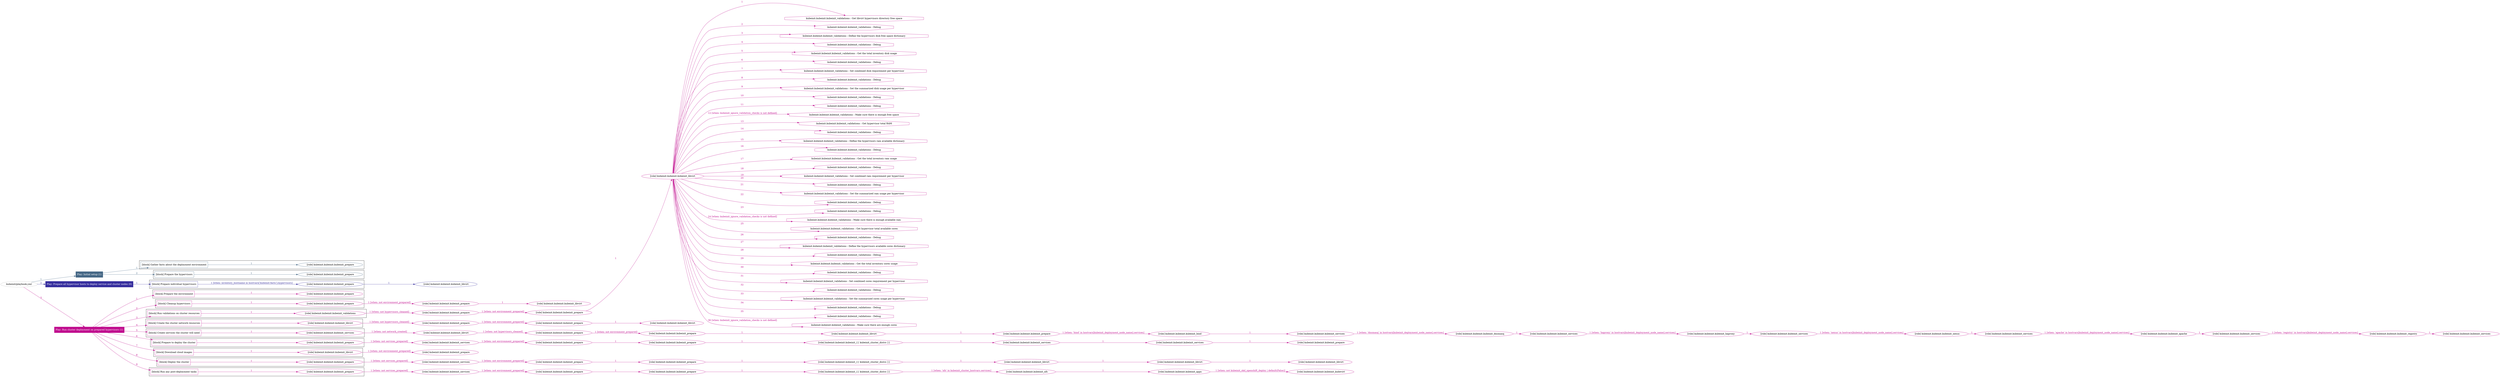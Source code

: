 digraph {
	graph [concentrate=true ordering=in rankdir=LR ratio=fill]
	edge [esep=5 sep=10]
	"kubeinit/playbook.yml" [id=root_node style=dotted]
	play_5c99a466 [label="Play: Initial setup (1)" color="#466886" fontcolor="#ffffff" id=play_5c99a466 shape=box style=filled tooltip=localhost]
	"kubeinit/playbook.yml" -> play_5c99a466 [label="1 " color="#466886" fontcolor="#466886" id=edge_7e2dc261 labeltooltip="1 " tooltip="1 "]
	subgraph "kubeinit.kubeinit.kubeinit_prepare" {
		role_34af8f85 [label="[role] kubeinit.kubeinit.kubeinit_prepare" color="#466886" id=role_34af8f85 tooltip="kubeinit.kubeinit.kubeinit_prepare"]
	}
	subgraph "kubeinit.kubeinit.kubeinit_prepare" {
		role_e4a777b5 [label="[role] kubeinit.kubeinit.kubeinit_prepare" color="#466886" id=role_e4a777b5 tooltip="kubeinit.kubeinit.kubeinit_prepare"]
	}
	subgraph "Play: Initial setup (1)" {
		play_5c99a466 -> block_f324fbff [label=1 color="#466886" fontcolor="#466886" id=edge_88491093 labeltooltip=1 tooltip=1]
		subgraph cluster_block_f324fbff {
			block_f324fbff [label="[block] Gather facts about the deployment environment" color="#466886" id=block_f324fbff labeltooltip="Gather facts about the deployment environment" shape=box tooltip="Gather facts about the deployment environment"]
			block_f324fbff -> role_34af8f85 [label="1 " color="#466886" fontcolor="#466886" id=edge_4bf45ee0 labeltooltip="1 " tooltip="1 "]
		}
		play_5c99a466 -> block_63d90032 [label=2 color="#466886" fontcolor="#466886" id=edge_3ceaa749 labeltooltip=2 tooltip=2]
		subgraph cluster_block_63d90032 {
			block_63d90032 [label="[block] Prepare the hypervisors" color="#466886" id=block_63d90032 labeltooltip="Prepare the hypervisors" shape=box tooltip="Prepare the hypervisors"]
			block_63d90032 -> role_e4a777b5 [label="1 " color="#466886" fontcolor="#466886" id=edge_e89374e8 labeltooltip="1 " tooltip="1 "]
		}
	}
	play_d494e742 [label="Play: Prepare all hypervisor hosts to deploy service and cluster nodes (0)" color="#362e9e" fontcolor="#ffffff" id=play_d494e742 shape=box style=filled tooltip="Play: Prepare all hypervisor hosts to deploy service and cluster nodes (0)"]
	"kubeinit/playbook.yml" -> play_d494e742 [label="2 " color="#362e9e" fontcolor="#362e9e" id=edge_9c14cf0a labeltooltip="2 " tooltip="2 "]
	subgraph "kubeinit.kubeinit.kubeinit_libvirt" {
		role_b16bcd6b [label="[role] kubeinit.kubeinit.kubeinit_libvirt" color="#362e9e" id=role_b16bcd6b tooltip="kubeinit.kubeinit.kubeinit_libvirt"]
	}
	subgraph "kubeinit.kubeinit.kubeinit_prepare" {
		role_6b42bfdc [label="[role] kubeinit.kubeinit.kubeinit_prepare" color="#362e9e" id=role_6b42bfdc tooltip="kubeinit.kubeinit.kubeinit_prepare"]
		role_6b42bfdc -> role_b16bcd6b [label="1 " color="#362e9e" fontcolor="#362e9e" id=edge_ed23b14d labeltooltip="1 " tooltip="1 "]
	}
	subgraph "Play: Prepare all hypervisor hosts to deploy service and cluster nodes (0)" {
		play_d494e742 -> block_8a501523 [label=1 color="#362e9e" fontcolor="#362e9e" id=edge_5e5b84b1 labeltooltip=1 tooltip=1]
		subgraph cluster_block_8a501523 {
			block_8a501523 [label="[block] Prepare individual hypervisors" color="#362e9e" id=block_8a501523 labeltooltip="Prepare individual hypervisors" shape=box tooltip="Prepare individual hypervisors"]
			block_8a501523 -> role_6b42bfdc [label="1 [when: inventory_hostname in hostvars['kubeinit-facts'].hypervisors]" color="#362e9e" fontcolor="#362e9e" id=edge_2b54b463 labeltooltip="1 [when: inventory_hostname in hostvars['kubeinit-facts'].hypervisors]" tooltip="1 [when: inventory_hostname in hostvars['kubeinit-facts'].hypervisors]"]
		}
	}
	play_33bf1ecb [label="Play: Run cluster deployment on prepared hypervisors (1)" color="#c00c8e" fontcolor="#ffffff" id=play_33bf1ecb shape=box style=filled tooltip=localhost]
	"kubeinit/playbook.yml" -> play_33bf1ecb [label="3 " color="#c00c8e" fontcolor="#c00c8e" id=edge_f73b5fb9 labeltooltip="3 " tooltip="3 "]
	subgraph "kubeinit.kubeinit.kubeinit_prepare" {
		role_5987ac2a [label="[role] kubeinit.kubeinit.kubeinit_prepare" color="#c00c8e" id=role_5987ac2a tooltip="kubeinit.kubeinit.kubeinit_prepare"]
	}
	subgraph "kubeinit.kubeinit.kubeinit_libvirt" {
		role_b525a1b9 [label="[role] kubeinit.kubeinit.kubeinit_libvirt" color="#c00c8e" id=role_b525a1b9 tooltip="kubeinit.kubeinit.kubeinit_libvirt"]
	}
	subgraph "kubeinit.kubeinit.kubeinit_prepare" {
		role_767e13ec [label="[role] kubeinit.kubeinit.kubeinit_prepare" color="#c00c8e" id=role_767e13ec tooltip="kubeinit.kubeinit.kubeinit_prepare"]
		role_767e13ec -> role_b525a1b9 [label="1 " color="#c00c8e" fontcolor="#c00c8e" id=edge_c2f069e6 labeltooltip="1 " tooltip="1 "]
	}
	subgraph "kubeinit.kubeinit.kubeinit_prepare" {
		role_9ece06ec [label="[role] kubeinit.kubeinit.kubeinit_prepare" color="#c00c8e" id=role_9ece06ec tooltip="kubeinit.kubeinit.kubeinit_prepare"]
		role_9ece06ec -> role_767e13ec [label="1 [when: not environment_prepared]" color="#c00c8e" fontcolor="#c00c8e" id=edge_c6cbfabf labeltooltip="1 [when: not environment_prepared]" tooltip="1 [when: not environment_prepared]"]
	}
	subgraph "kubeinit.kubeinit.kubeinit_libvirt" {
		role_6f9171a0 [label="[role] kubeinit.kubeinit.kubeinit_libvirt" color="#c00c8e" id=role_6f9171a0 tooltip="kubeinit.kubeinit.kubeinit_libvirt"]
		task_f703b710 [label="kubeinit.kubeinit.kubeinit_validations : Get libvirt hypervisors directory free space" color="#c00c8e" id=task_f703b710 shape=octagon tooltip="kubeinit.kubeinit.kubeinit_validations : Get libvirt hypervisors directory free space"]
		role_6f9171a0 -> task_f703b710 [label="1 " color="#c00c8e" fontcolor="#c00c8e" id=edge_014f2f97 labeltooltip="1 " tooltip="1 "]
		task_9d6e55d0 [label="kubeinit.kubeinit.kubeinit_validations : Debug" color="#c00c8e" id=task_9d6e55d0 shape=octagon tooltip="kubeinit.kubeinit.kubeinit_validations : Debug"]
		role_6f9171a0 -> task_9d6e55d0 [label="2 " color="#c00c8e" fontcolor="#c00c8e" id=edge_39f4445d labeltooltip="2 " tooltip="2 "]
		task_8e30d4af [label="kubeinit.kubeinit.kubeinit_validations : Define the hypervisors disk free space dictionary" color="#c00c8e" id=task_8e30d4af shape=octagon tooltip="kubeinit.kubeinit.kubeinit_validations : Define the hypervisors disk free space dictionary"]
		role_6f9171a0 -> task_8e30d4af [label="3 " color="#c00c8e" fontcolor="#c00c8e" id=edge_c5121850 labeltooltip="3 " tooltip="3 "]
		task_d42afc64 [label="kubeinit.kubeinit.kubeinit_validations : Debug" color="#c00c8e" id=task_d42afc64 shape=octagon tooltip="kubeinit.kubeinit.kubeinit_validations : Debug"]
		role_6f9171a0 -> task_d42afc64 [label="4 " color="#c00c8e" fontcolor="#c00c8e" id=edge_a87c24ce labeltooltip="4 " tooltip="4 "]
		task_1d856bc8 [label="kubeinit.kubeinit.kubeinit_validations : Get the total inventory disk usage" color="#c00c8e" id=task_1d856bc8 shape=octagon tooltip="kubeinit.kubeinit.kubeinit_validations : Get the total inventory disk usage"]
		role_6f9171a0 -> task_1d856bc8 [label="5 " color="#c00c8e" fontcolor="#c00c8e" id=edge_95abd165 labeltooltip="5 " tooltip="5 "]
		task_887218d9 [label="kubeinit.kubeinit.kubeinit_validations : Debug" color="#c00c8e" id=task_887218d9 shape=octagon tooltip="kubeinit.kubeinit.kubeinit_validations : Debug"]
		role_6f9171a0 -> task_887218d9 [label="6 " color="#c00c8e" fontcolor="#c00c8e" id=edge_c5522a22 labeltooltip="6 " tooltip="6 "]
		task_3180db07 [label="kubeinit.kubeinit.kubeinit_validations : Set combined disk requirement per hypervisor" color="#c00c8e" id=task_3180db07 shape=octagon tooltip="kubeinit.kubeinit.kubeinit_validations : Set combined disk requirement per hypervisor"]
		role_6f9171a0 -> task_3180db07 [label="7 " color="#c00c8e" fontcolor="#c00c8e" id=edge_fb82bd19 labeltooltip="7 " tooltip="7 "]
		task_584d4fda [label="kubeinit.kubeinit.kubeinit_validations : Debug" color="#c00c8e" id=task_584d4fda shape=octagon tooltip="kubeinit.kubeinit.kubeinit_validations : Debug"]
		role_6f9171a0 -> task_584d4fda [label="8 " color="#c00c8e" fontcolor="#c00c8e" id=edge_8d7bc2df labeltooltip="8 " tooltip="8 "]
		task_b249da29 [label="kubeinit.kubeinit.kubeinit_validations : Set the summarized disk usage per hypervisor" color="#c00c8e" id=task_b249da29 shape=octagon tooltip="kubeinit.kubeinit.kubeinit_validations : Set the summarized disk usage per hypervisor"]
		role_6f9171a0 -> task_b249da29 [label="9 " color="#c00c8e" fontcolor="#c00c8e" id=edge_1b8c6715 labeltooltip="9 " tooltip="9 "]
		task_771cbb07 [label="kubeinit.kubeinit.kubeinit_validations : Debug" color="#c00c8e" id=task_771cbb07 shape=octagon tooltip="kubeinit.kubeinit.kubeinit_validations : Debug"]
		role_6f9171a0 -> task_771cbb07 [label="10 " color="#c00c8e" fontcolor="#c00c8e" id=edge_d96dd046 labeltooltip="10 " tooltip="10 "]
		task_13e7bee4 [label="kubeinit.kubeinit.kubeinit_validations : Debug" color="#c00c8e" id=task_13e7bee4 shape=octagon tooltip="kubeinit.kubeinit.kubeinit_validations : Debug"]
		role_6f9171a0 -> task_13e7bee4 [label="11 " color="#c00c8e" fontcolor="#c00c8e" id=edge_8b93153e labeltooltip="11 " tooltip="11 "]
		task_4e70f0ee [label="kubeinit.kubeinit.kubeinit_validations : Make sure there is enough free space" color="#c00c8e" id=task_4e70f0ee shape=octagon tooltip="kubeinit.kubeinit.kubeinit_validations : Make sure there is enough free space"]
		role_6f9171a0 -> task_4e70f0ee [label="12 [when: kubeinit_ignore_validation_checks is not defined]" color="#c00c8e" fontcolor="#c00c8e" id=edge_1b67eba4 labeltooltip="12 [when: kubeinit_ignore_validation_checks is not defined]" tooltip="12 [when: kubeinit_ignore_validation_checks is not defined]"]
		task_40e70200 [label="kubeinit.kubeinit.kubeinit_validations : Get hypervisor total RAM" color="#c00c8e" id=task_40e70200 shape=octagon tooltip="kubeinit.kubeinit.kubeinit_validations : Get hypervisor total RAM"]
		role_6f9171a0 -> task_40e70200 [label="13 " color="#c00c8e" fontcolor="#c00c8e" id=edge_d7d9046a labeltooltip="13 " tooltip="13 "]
		task_8af63981 [label="kubeinit.kubeinit.kubeinit_validations : Debug" color="#c00c8e" id=task_8af63981 shape=octagon tooltip="kubeinit.kubeinit.kubeinit_validations : Debug"]
		role_6f9171a0 -> task_8af63981 [label="14 " color="#c00c8e" fontcolor="#c00c8e" id=edge_a952fff7 labeltooltip="14 " tooltip="14 "]
		task_42131ea7 [label="kubeinit.kubeinit.kubeinit_validations : Define the hypervisors ram available dictionary" color="#c00c8e" id=task_42131ea7 shape=octagon tooltip="kubeinit.kubeinit.kubeinit_validations : Define the hypervisors ram available dictionary"]
		role_6f9171a0 -> task_42131ea7 [label="15 " color="#c00c8e" fontcolor="#c00c8e" id=edge_02930f7b labeltooltip="15 " tooltip="15 "]
		task_53682fb7 [label="kubeinit.kubeinit.kubeinit_validations : Debug" color="#c00c8e" id=task_53682fb7 shape=octagon tooltip="kubeinit.kubeinit.kubeinit_validations : Debug"]
		role_6f9171a0 -> task_53682fb7 [label="16 " color="#c00c8e" fontcolor="#c00c8e" id=edge_4909799b labeltooltip="16 " tooltip="16 "]
		task_4faeba9d [label="kubeinit.kubeinit.kubeinit_validations : Get the total inventory ram usage" color="#c00c8e" id=task_4faeba9d shape=octagon tooltip="kubeinit.kubeinit.kubeinit_validations : Get the total inventory ram usage"]
		role_6f9171a0 -> task_4faeba9d [label="17 " color="#c00c8e" fontcolor="#c00c8e" id=edge_c3c23bbe labeltooltip="17 " tooltip="17 "]
		task_2d18dd0c [label="kubeinit.kubeinit.kubeinit_validations : Debug" color="#c00c8e" id=task_2d18dd0c shape=octagon tooltip="kubeinit.kubeinit.kubeinit_validations : Debug"]
		role_6f9171a0 -> task_2d18dd0c [label="18 " color="#c00c8e" fontcolor="#c00c8e" id=edge_abdc17e9 labeltooltip="18 " tooltip="18 "]
		task_f633e2fe [label="kubeinit.kubeinit.kubeinit_validations : Set combined ram requirement per hypervisor" color="#c00c8e" id=task_f633e2fe shape=octagon tooltip="kubeinit.kubeinit.kubeinit_validations : Set combined ram requirement per hypervisor"]
		role_6f9171a0 -> task_f633e2fe [label="19 " color="#c00c8e" fontcolor="#c00c8e" id=edge_15e17220 labeltooltip="19 " tooltip="19 "]
		task_d068dad1 [label="kubeinit.kubeinit.kubeinit_validations : Debug" color="#c00c8e" id=task_d068dad1 shape=octagon tooltip="kubeinit.kubeinit.kubeinit_validations : Debug"]
		role_6f9171a0 -> task_d068dad1 [label="20 " color="#c00c8e" fontcolor="#c00c8e" id=edge_da219333 labeltooltip="20 " tooltip="20 "]
		task_66eb388b [label="kubeinit.kubeinit.kubeinit_validations : Set the summarized ram usage per hypervisor" color="#c00c8e" id=task_66eb388b shape=octagon tooltip="kubeinit.kubeinit.kubeinit_validations : Set the summarized ram usage per hypervisor"]
		role_6f9171a0 -> task_66eb388b [label="21 " color="#c00c8e" fontcolor="#c00c8e" id=edge_6cee4f6b labeltooltip="21 " tooltip="21 "]
		task_38e5e7d8 [label="kubeinit.kubeinit.kubeinit_validations : Debug" color="#c00c8e" id=task_38e5e7d8 shape=octagon tooltip="kubeinit.kubeinit.kubeinit_validations : Debug"]
		role_6f9171a0 -> task_38e5e7d8 [label="22 " color="#c00c8e" fontcolor="#c00c8e" id=edge_f8eb741e labeltooltip="22 " tooltip="22 "]
		task_2fc6ac93 [label="kubeinit.kubeinit.kubeinit_validations : Debug" color="#c00c8e" id=task_2fc6ac93 shape=octagon tooltip="kubeinit.kubeinit.kubeinit_validations : Debug"]
		role_6f9171a0 -> task_2fc6ac93 [label="23 " color="#c00c8e" fontcolor="#c00c8e" id=edge_81775dad labeltooltip="23 " tooltip="23 "]
		task_57d9462a [label="kubeinit.kubeinit.kubeinit_validations : Make sure there is enough available ram" color="#c00c8e" id=task_57d9462a shape=octagon tooltip="kubeinit.kubeinit.kubeinit_validations : Make sure there is enough available ram"]
		role_6f9171a0 -> task_57d9462a [label="24 [when: kubeinit_ignore_validation_checks is not defined]" color="#c00c8e" fontcolor="#c00c8e" id=edge_745aaa46 labeltooltip="24 [when: kubeinit_ignore_validation_checks is not defined]" tooltip="24 [when: kubeinit_ignore_validation_checks is not defined]"]
		task_fc92bfd2 [label="kubeinit.kubeinit.kubeinit_validations : Get hypervisor total available cores" color="#c00c8e" id=task_fc92bfd2 shape=octagon tooltip="kubeinit.kubeinit.kubeinit_validations : Get hypervisor total available cores"]
		role_6f9171a0 -> task_fc92bfd2 [label="25 " color="#c00c8e" fontcolor="#c00c8e" id=edge_4364d1e3 labeltooltip="25 " tooltip="25 "]
		task_fe9d1761 [label="kubeinit.kubeinit.kubeinit_validations : Debug" color="#c00c8e" id=task_fe9d1761 shape=octagon tooltip="kubeinit.kubeinit.kubeinit_validations : Debug"]
		role_6f9171a0 -> task_fe9d1761 [label="26 " color="#c00c8e" fontcolor="#c00c8e" id=edge_5bbd5fed labeltooltip="26 " tooltip="26 "]
		task_ad66e494 [label="kubeinit.kubeinit.kubeinit_validations : Define the hypervisors available cores dictionary" color="#c00c8e" id=task_ad66e494 shape=octagon tooltip="kubeinit.kubeinit.kubeinit_validations : Define the hypervisors available cores dictionary"]
		role_6f9171a0 -> task_ad66e494 [label="27 " color="#c00c8e" fontcolor="#c00c8e" id=edge_616a616b labeltooltip="27 " tooltip="27 "]
		task_203109c0 [label="kubeinit.kubeinit.kubeinit_validations : Debug" color="#c00c8e" id=task_203109c0 shape=octagon tooltip="kubeinit.kubeinit.kubeinit_validations : Debug"]
		role_6f9171a0 -> task_203109c0 [label="28 " color="#c00c8e" fontcolor="#c00c8e" id=edge_78efcf5d labeltooltip="28 " tooltip="28 "]
		task_a86a5114 [label="kubeinit.kubeinit.kubeinit_validations : Get the total inventory cores usage" color="#c00c8e" id=task_a86a5114 shape=octagon tooltip="kubeinit.kubeinit.kubeinit_validations : Get the total inventory cores usage"]
		role_6f9171a0 -> task_a86a5114 [label="29 " color="#c00c8e" fontcolor="#c00c8e" id=edge_77797098 labeltooltip="29 " tooltip="29 "]
		task_17e20940 [label="kubeinit.kubeinit.kubeinit_validations : Debug" color="#c00c8e" id=task_17e20940 shape=octagon tooltip="kubeinit.kubeinit.kubeinit_validations : Debug"]
		role_6f9171a0 -> task_17e20940 [label="30 " color="#c00c8e" fontcolor="#c00c8e" id=edge_a9930880 labeltooltip="30 " tooltip="30 "]
		task_a724cfc0 [label="kubeinit.kubeinit.kubeinit_validations : Set combined cores requirement per hypervisor" color="#c00c8e" id=task_a724cfc0 shape=octagon tooltip="kubeinit.kubeinit.kubeinit_validations : Set combined cores requirement per hypervisor"]
		role_6f9171a0 -> task_a724cfc0 [label="31 " color="#c00c8e" fontcolor="#c00c8e" id=edge_5e309bd7 labeltooltip="31 " tooltip="31 "]
		task_63309397 [label="kubeinit.kubeinit.kubeinit_validations : Debug" color="#c00c8e" id=task_63309397 shape=octagon tooltip="kubeinit.kubeinit.kubeinit_validations : Debug"]
		role_6f9171a0 -> task_63309397 [label="32 " color="#c00c8e" fontcolor="#c00c8e" id=edge_6056fef5 labeltooltip="32 " tooltip="32 "]
		task_ef29998a [label="kubeinit.kubeinit.kubeinit_validations : Set the summarized cores usage per hypervisor" color="#c00c8e" id=task_ef29998a shape=octagon tooltip="kubeinit.kubeinit.kubeinit_validations : Set the summarized cores usage per hypervisor"]
		role_6f9171a0 -> task_ef29998a [label="33 " color="#c00c8e" fontcolor="#c00c8e" id=edge_7eea4b2c labeltooltip="33 " tooltip="33 "]
		task_8859283b [label="kubeinit.kubeinit.kubeinit_validations : Debug" color="#c00c8e" id=task_8859283b shape=octagon tooltip="kubeinit.kubeinit.kubeinit_validations : Debug"]
		role_6f9171a0 -> task_8859283b [label="34 " color="#c00c8e" fontcolor="#c00c8e" id=edge_3e85a217 labeltooltip="34 " tooltip="34 "]
		task_b663260a [label="kubeinit.kubeinit.kubeinit_validations : Debug" color="#c00c8e" id=task_b663260a shape=octagon tooltip="kubeinit.kubeinit.kubeinit_validations : Debug"]
		role_6f9171a0 -> task_b663260a [label="35 " color="#c00c8e" fontcolor="#c00c8e" id=edge_2ee7e3bc labeltooltip="35 " tooltip="35 "]
		task_c486d80b [label="kubeinit.kubeinit.kubeinit_validations : Make sure there are enough cores" color="#c00c8e" id=task_c486d80b shape=octagon tooltip="kubeinit.kubeinit.kubeinit_validations : Make sure there are enough cores"]
		role_6f9171a0 -> task_c486d80b [label="36 [when: kubeinit_ignore_validation_checks is not defined]" color="#c00c8e" fontcolor="#c00c8e" id=edge_ad924ab3 labeltooltip="36 [when: kubeinit_ignore_validation_checks is not defined]" tooltip="36 [when: kubeinit_ignore_validation_checks is not defined]"]
	}
	subgraph "kubeinit.kubeinit.kubeinit_prepare" {
		role_c9b344ee [label="[role] kubeinit.kubeinit.kubeinit_prepare" color="#c00c8e" id=role_c9b344ee tooltip="kubeinit.kubeinit.kubeinit_prepare"]
		role_c9b344ee -> role_6f9171a0 [label="1 " color="#c00c8e" fontcolor="#c00c8e" id=edge_2b127308 labeltooltip="1 " tooltip="1 "]
	}
	subgraph "kubeinit.kubeinit.kubeinit_prepare" {
		role_b4031d76 [label="[role] kubeinit.kubeinit.kubeinit_prepare" color="#c00c8e" id=role_b4031d76 tooltip="kubeinit.kubeinit.kubeinit_prepare"]
		role_b4031d76 -> role_c9b344ee [label="1 [when: not environment_prepared]" color="#c00c8e" fontcolor="#c00c8e" id=edge_d30f6caf labeltooltip="1 [when: not environment_prepared]" tooltip="1 [when: not environment_prepared]"]
	}
	subgraph "kubeinit.kubeinit.kubeinit_validations" {
		role_5e6b2570 [label="[role] kubeinit.kubeinit.kubeinit_validations" color="#c00c8e" id=role_5e6b2570 tooltip="kubeinit.kubeinit.kubeinit_validations"]
		role_5e6b2570 -> role_b4031d76 [label="1 [when: not hypervisors_cleaned]" color="#c00c8e" fontcolor="#c00c8e" id=edge_58dee30b labeltooltip="1 [when: not hypervisors_cleaned]" tooltip="1 [when: not hypervisors_cleaned]"]
	}
	subgraph "kubeinit.kubeinit.kubeinit_libvirt" {
		role_2c23a932 [label="[role] kubeinit.kubeinit.kubeinit_libvirt" color="#c00c8e" id=role_2c23a932 tooltip="kubeinit.kubeinit.kubeinit_libvirt"]
	}
	subgraph "kubeinit.kubeinit.kubeinit_prepare" {
		role_3b877229 [label="[role] kubeinit.kubeinit.kubeinit_prepare" color="#c00c8e" id=role_3b877229 tooltip="kubeinit.kubeinit.kubeinit_prepare"]
		role_3b877229 -> role_2c23a932 [label="1 " color="#c00c8e" fontcolor="#c00c8e" id=edge_6363b45b labeltooltip="1 " tooltip="1 "]
	}
	subgraph "kubeinit.kubeinit.kubeinit_prepare" {
		role_1f5e2b11 [label="[role] kubeinit.kubeinit.kubeinit_prepare" color="#c00c8e" id=role_1f5e2b11 tooltip="kubeinit.kubeinit.kubeinit_prepare"]
		role_1f5e2b11 -> role_3b877229 [label="1 [when: not environment_prepared]" color="#c00c8e" fontcolor="#c00c8e" id=edge_5d38614f labeltooltip="1 [when: not environment_prepared]" tooltip="1 [when: not environment_prepared]"]
	}
	subgraph "kubeinit.kubeinit.kubeinit_libvirt" {
		role_247f5a1c [label="[role] kubeinit.kubeinit.kubeinit_libvirt" color="#c00c8e" id=role_247f5a1c tooltip="kubeinit.kubeinit.kubeinit_libvirt"]
		role_247f5a1c -> role_1f5e2b11 [label="1 [when: not hypervisors_cleaned]" color="#c00c8e" fontcolor="#c00c8e" id=edge_9383cce0 labeltooltip="1 [when: not hypervisors_cleaned]" tooltip="1 [when: not hypervisors_cleaned]"]
	}
	subgraph "kubeinit.kubeinit.kubeinit_services" {
		role_35369fcf [label="[role] kubeinit.kubeinit.kubeinit_services" color="#c00c8e" id=role_35369fcf tooltip="kubeinit.kubeinit.kubeinit_services"]
	}
	subgraph "kubeinit.kubeinit.kubeinit_registry" {
		role_95dafef2 [label="[role] kubeinit.kubeinit.kubeinit_registry" color="#c00c8e" id=role_95dafef2 tooltip="kubeinit.kubeinit.kubeinit_registry"]
		role_95dafef2 -> role_35369fcf [label="1 " color="#c00c8e" fontcolor="#c00c8e" id=edge_2c8bcd8a labeltooltip="1 " tooltip="1 "]
	}
	subgraph "kubeinit.kubeinit.kubeinit_services" {
		role_b43bde59 [label="[role] kubeinit.kubeinit.kubeinit_services" color="#c00c8e" id=role_b43bde59 tooltip="kubeinit.kubeinit.kubeinit_services"]
		role_b43bde59 -> role_95dafef2 [label="1 [when: 'registry' in hostvars[kubeinit_deployment_node_name].services]" color="#c00c8e" fontcolor="#c00c8e" id=edge_2a5930e2 labeltooltip="1 [when: 'registry' in hostvars[kubeinit_deployment_node_name].services]" tooltip="1 [when: 'registry' in hostvars[kubeinit_deployment_node_name].services]"]
	}
	subgraph "kubeinit.kubeinit.kubeinit_apache" {
		role_36ca7b50 [label="[role] kubeinit.kubeinit.kubeinit_apache" color="#c00c8e" id=role_36ca7b50 tooltip="kubeinit.kubeinit.kubeinit_apache"]
		role_36ca7b50 -> role_b43bde59 [label="1 " color="#c00c8e" fontcolor="#c00c8e" id=edge_6679fb35 labeltooltip="1 " tooltip="1 "]
	}
	subgraph "kubeinit.kubeinit.kubeinit_services" {
		role_616ab88c [label="[role] kubeinit.kubeinit.kubeinit_services" color="#c00c8e" id=role_616ab88c tooltip="kubeinit.kubeinit.kubeinit_services"]
		role_616ab88c -> role_36ca7b50 [label="1 [when: 'apache' in hostvars[kubeinit_deployment_node_name].services]" color="#c00c8e" fontcolor="#c00c8e" id=edge_a7813ac2 labeltooltip="1 [when: 'apache' in hostvars[kubeinit_deployment_node_name].services]" tooltip="1 [when: 'apache' in hostvars[kubeinit_deployment_node_name].services]"]
	}
	subgraph "kubeinit.kubeinit.kubeinit_nexus" {
		role_314c5c41 [label="[role] kubeinit.kubeinit.kubeinit_nexus" color="#c00c8e" id=role_314c5c41 tooltip="kubeinit.kubeinit.kubeinit_nexus"]
		role_314c5c41 -> role_616ab88c [label="1 " color="#c00c8e" fontcolor="#c00c8e" id=edge_a4bbc3a4 labeltooltip="1 " tooltip="1 "]
	}
	subgraph "kubeinit.kubeinit.kubeinit_services" {
		role_98accb48 [label="[role] kubeinit.kubeinit.kubeinit_services" color="#c00c8e" id=role_98accb48 tooltip="kubeinit.kubeinit.kubeinit_services"]
		role_98accb48 -> role_314c5c41 [label="1 [when: 'nexus' in hostvars[kubeinit_deployment_node_name].services]" color="#c00c8e" fontcolor="#c00c8e" id=edge_8d2dc3e3 labeltooltip="1 [when: 'nexus' in hostvars[kubeinit_deployment_node_name].services]" tooltip="1 [when: 'nexus' in hostvars[kubeinit_deployment_node_name].services]"]
	}
	subgraph "kubeinit.kubeinit.kubeinit_haproxy" {
		role_353b5c9f [label="[role] kubeinit.kubeinit.kubeinit_haproxy" color="#c00c8e" id=role_353b5c9f tooltip="kubeinit.kubeinit.kubeinit_haproxy"]
		role_353b5c9f -> role_98accb48 [label="1 " color="#c00c8e" fontcolor="#c00c8e" id=edge_e338629b labeltooltip="1 " tooltip="1 "]
	}
	subgraph "kubeinit.kubeinit.kubeinit_services" {
		role_e20e6d18 [label="[role] kubeinit.kubeinit.kubeinit_services" color="#c00c8e" id=role_e20e6d18 tooltip="kubeinit.kubeinit.kubeinit_services"]
		role_e20e6d18 -> role_353b5c9f [label="1 [when: 'haproxy' in hostvars[kubeinit_deployment_node_name].services]" color="#c00c8e" fontcolor="#c00c8e" id=edge_1ec7791d labeltooltip="1 [when: 'haproxy' in hostvars[kubeinit_deployment_node_name].services]" tooltip="1 [when: 'haproxy' in hostvars[kubeinit_deployment_node_name].services]"]
	}
	subgraph "kubeinit.kubeinit.kubeinit_dnsmasq" {
		role_7e067e6f [label="[role] kubeinit.kubeinit.kubeinit_dnsmasq" color="#c00c8e" id=role_7e067e6f tooltip="kubeinit.kubeinit.kubeinit_dnsmasq"]
		role_7e067e6f -> role_e20e6d18 [label="1 " color="#c00c8e" fontcolor="#c00c8e" id=edge_558732ba labeltooltip="1 " tooltip="1 "]
	}
	subgraph "kubeinit.kubeinit.kubeinit_services" {
		role_427de746 [label="[role] kubeinit.kubeinit.kubeinit_services" color="#c00c8e" id=role_427de746 tooltip="kubeinit.kubeinit.kubeinit_services"]
		role_427de746 -> role_7e067e6f [label="1 [when: 'dnsmasq' in hostvars[kubeinit_deployment_node_name].services]" color="#c00c8e" fontcolor="#c00c8e" id=edge_7f3889e0 labeltooltip="1 [when: 'dnsmasq' in hostvars[kubeinit_deployment_node_name].services]" tooltip="1 [when: 'dnsmasq' in hostvars[kubeinit_deployment_node_name].services]"]
	}
	subgraph "kubeinit.kubeinit.kubeinit_bind" {
		role_2ffac763 [label="[role] kubeinit.kubeinit.kubeinit_bind" color="#c00c8e" id=role_2ffac763 tooltip="kubeinit.kubeinit.kubeinit_bind"]
		role_2ffac763 -> role_427de746 [label="1 " color="#c00c8e" fontcolor="#c00c8e" id=edge_ca4e6dd1 labeltooltip="1 " tooltip="1 "]
	}
	subgraph "kubeinit.kubeinit.kubeinit_prepare" {
		role_dc017357 [label="[role] kubeinit.kubeinit.kubeinit_prepare" color="#c00c8e" id=role_dc017357 tooltip="kubeinit.kubeinit.kubeinit_prepare"]
		role_dc017357 -> role_2ffac763 [label="1 [when: 'bind' in hostvars[kubeinit_deployment_node_name].services]" color="#c00c8e" fontcolor="#c00c8e" id=edge_13e6cf5d labeltooltip="1 [when: 'bind' in hostvars[kubeinit_deployment_node_name].services]" tooltip="1 [when: 'bind' in hostvars[kubeinit_deployment_node_name].services]"]
	}
	subgraph "kubeinit.kubeinit.kubeinit_libvirt" {
		role_4559da18 [label="[role] kubeinit.kubeinit.kubeinit_libvirt" color="#c00c8e" id=role_4559da18 tooltip="kubeinit.kubeinit.kubeinit_libvirt"]
		role_4559da18 -> role_dc017357 [label="1 " color="#c00c8e" fontcolor="#c00c8e" id=edge_bd3247bf labeltooltip="1 " tooltip="1 "]
	}
	subgraph "kubeinit.kubeinit.kubeinit_prepare" {
		role_ea6e1eab [label="[role] kubeinit.kubeinit.kubeinit_prepare" color="#c00c8e" id=role_ea6e1eab tooltip="kubeinit.kubeinit.kubeinit_prepare"]
		role_ea6e1eab -> role_4559da18 [label="1 " color="#c00c8e" fontcolor="#c00c8e" id=edge_2062f4eb labeltooltip="1 " tooltip="1 "]
	}
	subgraph "kubeinit.kubeinit.kubeinit_prepare" {
		role_d5fa55b1 [label="[role] kubeinit.kubeinit.kubeinit_prepare" color="#c00c8e" id=role_d5fa55b1 tooltip="kubeinit.kubeinit.kubeinit_prepare"]
		role_d5fa55b1 -> role_ea6e1eab [label="1 [when: not environment_prepared]" color="#c00c8e" fontcolor="#c00c8e" id=edge_d974ea6e labeltooltip="1 [when: not environment_prepared]" tooltip="1 [when: not environment_prepared]"]
	}
	subgraph "kubeinit.kubeinit.kubeinit_libvirt" {
		role_de46eeeb [label="[role] kubeinit.kubeinit.kubeinit_libvirt" color="#c00c8e" id=role_de46eeeb tooltip="kubeinit.kubeinit.kubeinit_libvirt"]
		role_de46eeeb -> role_d5fa55b1 [label="1 [when: not hypervisors_cleaned]" color="#c00c8e" fontcolor="#c00c8e" id=edge_bcb37d48 labeltooltip="1 [when: not hypervisors_cleaned]" tooltip="1 [when: not hypervisors_cleaned]"]
	}
	subgraph "kubeinit.kubeinit.kubeinit_services" {
		role_b850823c [label="[role] kubeinit.kubeinit.kubeinit_services" color="#c00c8e" id=role_b850823c tooltip="kubeinit.kubeinit.kubeinit_services"]
		role_b850823c -> role_de46eeeb [label="1 [when: not network_created]" color="#c00c8e" fontcolor="#c00c8e" id=edge_48bcdf7f labeltooltip="1 [when: not network_created]" tooltip="1 [when: not network_created]"]
	}
	subgraph "kubeinit.kubeinit.kubeinit_prepare" {
		role_5b842cc3 [label="[role] kubeinit.kubeinit.kubeinit_prepare" color="#c00c8e" id=role_5b842cc3 tooltip="kubeinit.kubeinit.kubeinit_prepare"]
	}
	subgraph "kubeinit.kubeinit.kubeinit_services" {
		role_7680458b [label="[role] kubeinit.kubeinit.kubeinit_services" color="#c00c8e" id=role_7680458b tooltip="kubeinit.kubeinit.kubeinit_services"]
		role_7680458b -> role_5b842cc3 [label="1 " color="#c00c8e" fontcolor="#c00c8e" id=edge_f100a3db labeltooltip="1 " tooltip="1 "]
	}
	subgraph "kubeinit.kubeinit.kubeinit_services" {
		role_f9762a4c [label="[role] kubeinit.kubeinit.kubeinit_services" color="#c00c8e" id=role_f9762a4c tooltip="kubeinit.kubeinit.kubeinit_services"]
		role_f9762a4c -> role_7680458b [label="1 " color="#c00c8e" fontcolor="#c00c8e" id=edge_e8530cc9 labeltooltip="1 " tooltip="1 "]
	}
	subgraph "kubeinit.kubeinit.kubeinit_{{ kubeinit_cluster_distro }}" {
		role_222b63ae [label="[role] kubeinit.kubeinit.kubeinit_{{ kubeinit_cluster_distro }}" color="#c00c8e" id=role_222b63ae tooltip="kubeinit.kubeinit.kubeinit_{{ kubeinit_cluster_distro }}"]
		role_222b63ae -> role_f9762a4c [label="1 " color="#c00c8e" fontcolor="#c00c8e" id=edge_f5c2d0c4 labeltooltip="1 " tooltip="1 "]
	}
	subgraph "kubeinit.kubeinit.kubeinit_prepare" {
		role_851c0f9b [label="[role] kubeinit.kubeinit.kubeinit_prepare" color="#c00c8e" id=role_851c0f9b tooltip="kubeinit.kubeinit.kubeinit_prepare"]
		role_851c0f9b -> role_222b63ae [label="1 " color="#c00c8e" fontcolor="#c00c8e" id=edge_91cbc01b labeltooltip="1 " tooltip="1 "]
	}
	subgraph "kubeinit.kubeinit.kubeinit_prepare" {
		role_83fd35dd [label="[role] kubeinit.kubeinit.kubeinit_prepare" color="#c00c8e" id=role_83fd35dd tooltip="kubeinit.kubeinit.kubeinit_prepare"]
		role_83fd35dd -> role_851c0f9b [label="1 " color="#c00c8e" fontcolor="#c00c8e" id=edge_ec6b3aee labeltooltip="1 " tooltip="1 "]
	}
	subgraph "kubeinit.kubeinit.kubeinit_services" {
		role_d7ab0001 [label="[role] kubeinit.kubeinit.kubeinit_services" color="#c00c8e" id=role_d7ab0001 tooltip="kubeinit.kubeinit.kubeinit_services"]
		role_d7ab0001 -> role_83fd35dd [label="1 [when: not environment_prepared]" color="#c00c8e" fontcolor="#c00c8e" id=edge_3117620d labeltooltip="1 [when: not environment_prepared]" tooltip="1 [when: not environment_prepared]"]
	}
	subgraph "kubeinit.kubeinit.kubeinit_prepare" {
		role_58bd2fcf [label="[role] kubeinit.kubeinit.kubeinit_prepare" color="#c00c8e" id=role_58bd2fcf tooltip="kubeinit.kubeinit.kubeinit_prepare"]
		role_58bd2fcf -> role_d7ab0001 [label="1 [when: not services_prepared]" color="#c00c8e" fontcolor="#c00c8e" id=edge_dd01297f labeltooltip="1 [when: not services_prepared]" tooltip="1 [when: not services_prepared]"]
	}
	subgraph "kubeinit.kubeinit.kubeinit_prepare" {
		role_1a55c65d [label="[role] kubeinit.kubeinit.kubeinit_prepare" color="#c00c8e" id=role_1a55c65d tooltip="kubeinit.kubeinit.kubeinit_prepare"]
	}
	subgraph "kubeinit.kubeinit.kubeinit_libvirt" {
		role_2d58b0aa [label="[role] kubeinit.kubeinit.kubeinit_libvirt" color="#c00c8e" id=role_2d58b0aa tooltip="kubeinit.kubeinit.kubeinit_libvirt"]
		role_2d58b0aa -> role_1a55c65d [label="1 [when: not environment_prepared]" color="#c00c8e" fontcolor="#c00c8e" id=edge_f53e626e labeltooltip="1 [when: not environment_prepared]" tooltip="1 [when: not environment_prepared]"]
	}
	subgraph "kubeinit.kubeinit.kubeinit_libvirt" {
		role_87c21a27 [label="[role] kubeinit.kubeinit.kubeinit_libvirt" color="#c00c8e" id=role_87c21a27 tooltip="kubeinit.kubeinit.kubeinit_libvirt"]
	}
	subgraph "kubeinit.kubeinit.kubeinit_libvirt" {
		role_3e515b34 [label="[role] kubeinit.kubeinit.kubeinit_libvirt" color="#c00c8e" id=role_3e515b34 tooltip="kubeinit.kubeinit.kubeinit_libvirt"]
		role_3e515b34 -> role_87c21a27 [label="1 " color="#c00c8e" fontcolor="#c00c8e" id=edge_c18696ae labeltooltip="1 " tooltip="1 "]
	}
	subgraph "kubeinit.kubeinit.kubeinit_libvirt" {
		role_c694a058 [label="[role] kubeinit.kubeinit.kubeinit_libvirt" color="#c00c8e" id=role_c694a058 tooltip="kubeinit.kubeinit.kubeinit_libvirt"]
		role_c694a058 -> role_3e515b34 [label="1 " color="#c00c8e" fontcolor="#c00c8e" id=edge_cc2ac09c labeltooltip="1 " tooltip="1 "]
	}
	subgraph "kubeinit.kubeinit.kubeinit_{{ kubeinit_cluster_distro }}" {
		role_6eafe3a1 [label="[role] kubeinit.kubeinit.kubeinit_{{ kubeinit_cluster_distro }}" color="#c00c8e" id=role_6eafe3a1 tooltip="kubeinit.kubeinit.kubeinit_{{ kubeinit_cluster_distro }}"]
		role_6eafe3a1 -> role_c694a058 [label="1 " color="#c00c8e" fontcolor="#c00c8e" id=edge_71a7f709 labeltooltip="1 " tooltip="1 "]
	}
	subgraph "kubeinit.kubeinit.kubeinit_prepare" {
		role_7a03b408 [label="[role] kubeinit.kubeinit.kubeinit_prepare" color="#c00c8e" id=role_7a03b408 tooltip="kubeinit.kubeinit.kubeinit_prepare"]
		role_7a03b408 -> role_6eafe3a1 [label="1 " color="#c00c8e" fontcolor="#c00c8e" id=edge_2451a681 labeltooltip="1 " tooltip="1 "]
	}
	subgraph "kubeinit.kubeinit.kubeinit_prepare" {
		role_1599fa2d [label="[role] kubeinit.kubeinit.kubeinit_prepare" color="#c00c8e" id=role_1599fa2d tooltip="kubeinit.kubeinit.kubeinit_prepare"]
		role_1599fa2d -> role_7a03b408 [label="1 " color="#c00c8e" fontcolor="#c00c8e" id=edge_f1c278de labeltooltip="1 " tooltip="1 "]
	}
	subgraph "kubeinit.kubeinit.kubeinit_services" {
		role_9f18c917 [label="[role] kubeinit.kubeinit.kubeinit_services" color="#c00c8e" id=role_9f18c917 tooltip="kubeinit.kubeinit.kubeinit_services"]
		role_9f18c917 -> role_1599fa2d [label="1 [when: not environment_prepared]" color="#c00c8e" fontcolor="#c00c8e" id=edge_dbc4e6a9 labeltooltip="1 [when: not environment_prepared]" tooltip="1 [when: not environment_prepared]"]
	}
	subgraph "kubeinit.kubeinit.kubeinit_prepare" {
		role_8ca0bc6d [label="[role] kubeinit.kubeinit.kubeinit_prepare" color="#c00c8e" id=role_8ca0bc6d tooltip="kubeinit.kubeinit.kubeinit_prepare"]
		role_8ca0bc6d -> role_9f18c917 [label="1 [when: not services_prepared]" color="#c00c8e" fontcolor="#c00c8e" id=edge_a99c3b12 labeltooltip="1 [when: not services_prepared]" tooltip="1 [when: not services_prepared]"]
	}
	subgraph "kubeinit.kubeinit.kubeinit_kubevirt" {
		role_75876237 [label="[role] kubeinit.kubeinit.kubeinit_kubevirt" color="#c00c8e" id=role_75876237 tooltip="kubeinit.kubeinit.kubeinit_kubevirt"]
	}
	subgraph "kubeinit.kubeinit.kubeinit_apps" {
		role_922e1b96 [label="[role] kubeinit.kubeinit.kubeinit_apps" color="#c00c8e" id=role_922e1b96 tooltip="kubeinit.kubeinit.kubeinit_apps"]
		role_922e1b96 -> role_75876237 [label="1 [when: not kubeinit_okd_openshift_deploy | default(False)]" color="#c00c8e" fontcolor="#c00c8e" id=edge_03e44ede labeltooltip="1 [when: not kubeinit_okd_openshift_deploy | default(False)]" tooltip="1 [when: not kubeinit_okd_openshift_deploy | default(False)]"]
	}
	subgraph "kubeinit.kubeinit.kubeinit_nfs" {
		role_95515a85 [label="[role] kubeinit.kubeinit.kubeinit_nfs" color="#c00c8e" id=role_95515a85 tooltip="kubeinit.kubeinit.kubeinit_nfs"]
		role_95515a85 -> role_922e1b96 [label="1 " color="#c00c8e" fontcolor="#c00c8e" id=edge_66bf61e7 labeltooltip="1 " tooltip="1 "]
	}
	subgraph "kubeinit.kubeinit.kubeinit_{{ kubeinit_cluster_distro }}" {
		role_cf87419e [label="[role] kubeinit.kubeinit.kubeinit_{{ kubeinit_cluster_distro }}" color="#c00c8e" id=role_cf87419e tooltip="kubeinit.kubeinit.kubeinit_{{ kubeinit_cluster_distro }}"]
		role_cf87419e -> role_95515a85 [label="1 [when: 'nfs' in kubeinit_cluster_hostvars.services]" color="#c00c8e" fontcolor="#c00c8e" id=edge_a10f80a0 labeltooltip="1 [when: 'nfs' in kubeinit_cluster_hostvars.services]" tooltip="1 [when: 'nfs' in kubeinit_cluster_hostvars.services]"]
	}
	subgraph "kubeinit.kubeinit.kubeinit_prepare" {
		role_3704ca89 [label="[role] kubeinit.kubeinit.kubeinit_prepare" color="#c00c8e" id=role_3704ca89 tooltip="kubeinit.kubeinit.kubeinit_prepare"]
		role_3704ca89 -> role_cf87419e [label="1 " color="#c00c8e" fontcolor="#c00c8e" id=edge_21ffb6d4 labeltooltip="1 " tooltip="1 "]
	}
	subgraph "kubeinit.kubeinit.kubeinit_prepare" {
		role_39e70d10 [label="[role] kubeinit.kubeinit.kubeinit_prepare" color="#c00c8e" id=role_39e70d10 tooltip="kubeinit.kubeinit.kubeinit_prepare"]
		role_39e70d10 -> role_3704ca89 [label="1 " color="#c00c8e" fontcolor="#c00c8e" id=edge_9c9e2ee8 labeltooltip="1 " tooltip="1 "]
	}
	subgraph "kubeinit.kubeinit.kubeinit_services" {
		role_0cde4538 [label="[role] kubeinit.kubeinit.kubeinit_services" color="#c00c8e" id=role_0cde4538 tooltip="kubeinit.kubeinit.kubeinit_services"]
		role_0cde4538 -> role_39e70d10 [label="1 [when: not environment_prepared]" color="#c00c8e" fontcolor="#c00c8e" id=edge_bf52b864 labeltooltip="1 [when: not environment_prepared]" tooltip="1 [when: not environment_prepared]"]
	}
	subgraph "kubeinit.kubeinit.kubeinit_prepare" {
		role_6c479015 [label="[role] kubeinit.kubeinit.kubeinit_prepare" color="#c00c8e" id=role_6c479015 tooltip="kubeinit.kubeinit.kubeinit_prepare"]
		role_6c479015 -> role_0cde4538 [label="1 [when: not services_prepared]" color="#c00c8e" fontcolor="#c00c8e" id=edge_e04b2aac labeltooltip="1 [when: not services_prepared]" tooltip="1 [when: not services_prepared]"]
	}
	subgraph "Play: Run cluster deployment on prepared hypervisors (1)" {
		play_33bf1ecb -> block_f34e7058 [label=1 color="#c00c8e" fontcolor="#c00c8e" id=edge_73fb4620 labeltooltip=1 tooltip=1]
		subgraph cluster_block_f34e7058 {
			block_f34e7058 [label="[block] Prepare the environment" color="#c00c8e" id=block_f34e7058 labeltooltip="Prepare the environment" shape=box tooltip="Prepare the environment"]
			block_f34e7058 -> role_5987ac2a [label="1 " color="#c00c8e" fontcolor="#c00c8e" id=edge_57fecf33 labeltooltip="1 " tooltip="1 "]
		}
		play_33bf1ecb -> block_a7b2bc36 [label=2 color="#c00c8e" fontcolor="#c00c8e" id=edge_61e25744 labeltooltip=2 tooltip=2]
		subgraph cluster_block_a7b2bc36 {
			block_a7b2bc36 [label="[block] Cleanup hypervisors" color="#c00c8e" id=block_a7b2bc36 labeltooltip="Cleanup hypervisors" shape=box tooltip="Cleanup hypervisors"]
			block_a7b2bc36 -> role_9ece06ec [label="1 " color="#c00c8e" fontcolor="#c00c8e" id=edge_299277aa labeltooltip="1 " tooltip="1 "]
		}
		play_33bf1ecb -> block_98e16655 [label=3 color="#c00c8e" fontcolor="#c00c8e" id=edge_3a65166d labeltooltip=3 tooltip=3]
		subgraph cluster_block_98e16655 {
			block_98e16655 [label="[block] Run validations on cluster resources" color="#c00c8e" id=block_98e16655 labeltooltip="Run validations on cluster resources" shape=box tooltip="Run validations on cluster resources"]
			block_98e16655 -> role_5e6b2570 [label="1 " color="#c00c8e" fontcolor="#c00c8e" id=edge_a9108829 labeltooltip="1 " tooltip="1 "]
		}
		play_33bf1ecb -> block_08d4e75e [label=4 color="#c00c8e" fontcolor="#c00c8e" id=edge_89394a59 labeltooltip=4 tooltip=4]
		subgraph cluster_block_08d4e75e {
			block_08d4e75e [label="[block] Create the cluster network resources" color="#c00c8e" id=block_08d4e75e labeltooltip="Create the cluster network resources" shape=box tooltip="Create the cluster network resources"]
			block_08d4e75e -> role_247f5a1c [label="1 " color="#c00c8e" fontcolor="#c00c8e" id=edge_921fb7c2 labeltooltip="1 " tooltip="1 "]
		}
		play_33bf1ecb -> block_317a15bd [label=5 color="#c00c8e" fontcolor="#c00c8e" id=edge_c524ee0e labeltooltip=5 tooltip=5]
		subgraph cluster_block_317a15bd {
			block_317a15bd [label="[block] Create services the cluster will need" color="#c00c8e" id=block_317a15bd labeltooltip="Create services the cluster will need" shape=box tooltip="Create services the cluster will need"]
			block_317a15bd -> role_b850823c [label="1 " color="#c00c8e" fontcolor="#c00c8e" id=edge_2a41bbb9 labeltooltip="1 " tooltip="1 "]
		}
		play_33bf1ecb -> block_0ec3ff5d [label=6 color="#c00c8e" fontcolor="#c00c8e" id=edge_cdb58ce9 labeltooltip=6 tooltip=6]
		subgraph cluster_block_0ec3ff5d {
			block_0ec3ff5d [label="[block] Prepare to deploy the cluster" color="#c00c8e" id=block_0ec3ff5d labeltooltip="Prepare to deploy the cluster" shape=box tooltip="Prepare to deploy the cluster"]
			block_0ec3ff5d -> role_58bd2fcf [label="1 " color="#c00c8e" fontcolor="#c00c8e" id=edge_5dfbafbf labeltooltip="1 " tooltip="1 "]
		}
		play_33bf1ecb -> block_62661544 [label=7 color="#c00c8e" fontcolor="#c00c8e" id=edge_b9902ab7 labeltooltip=7 tooltip=7]
		subgraph cluster_block_62661544 {
			block_62661544 [label="[block] Download cloud images" color="#c00c8e" id=block_62661544 labeltooltip="Download cloud images" shape=box tooltip="Download cloud images"]
			block_62661544 -> role_2d58b0aa [label="1 " color="#c00c8e" fontcolor="#c00c8e" id=edge_3334795d labeltooltip="1 " tooltip="1 "]
		}
		play_33bf1ecb -> block_9b6635c7 [label=8 color="#c00c8e" fontcolor="#c00c8e" id=edge_cf30adcd labeltooltip=8 tooltip=8]
		subgraph cluster_block_9b6635c7 {
			block_9b6635c7 [label="[block] Deploy the cluster" color="#c00c8e" id=block_9b6635c7 labeltooltip="Deploy the cluster" shape=box tooltip="Deploy the cluster"]
			block_9b6635c7 -> role_8ca0bc6d [label="1 " color="#c00c8e" fontcolor="#c00c8e" id=edge_3891c74c labeltooltip="1 " tooltip="1 "]
		}
		play_33bf1ecb -> block_0bc6e0c6 [label=9 color="#c00c8e" fontcolor="#c00c8e" id=edge_e7d2bdd9 labeltooltip=9 tooltip=9]
		subgraph cluster_block_0bc6e0c6 {
			block_0bc6e0c6 [label="[block] Run any post-deployment tasks" color="#c00c8e" id=block_0bc6e0c6 labeltooltip="Run any post-deployment tasks" shape=box tooltip="Run any post-deployment tasks"]
			block_0bc6e0c6 -> role_6c479015 [label="1 " color="#c00c8e" fontcolor="#c00c8e" id=edge_4a3570e1 labeltooltip="1 " tooltip="1 "]
		}
	}
}
